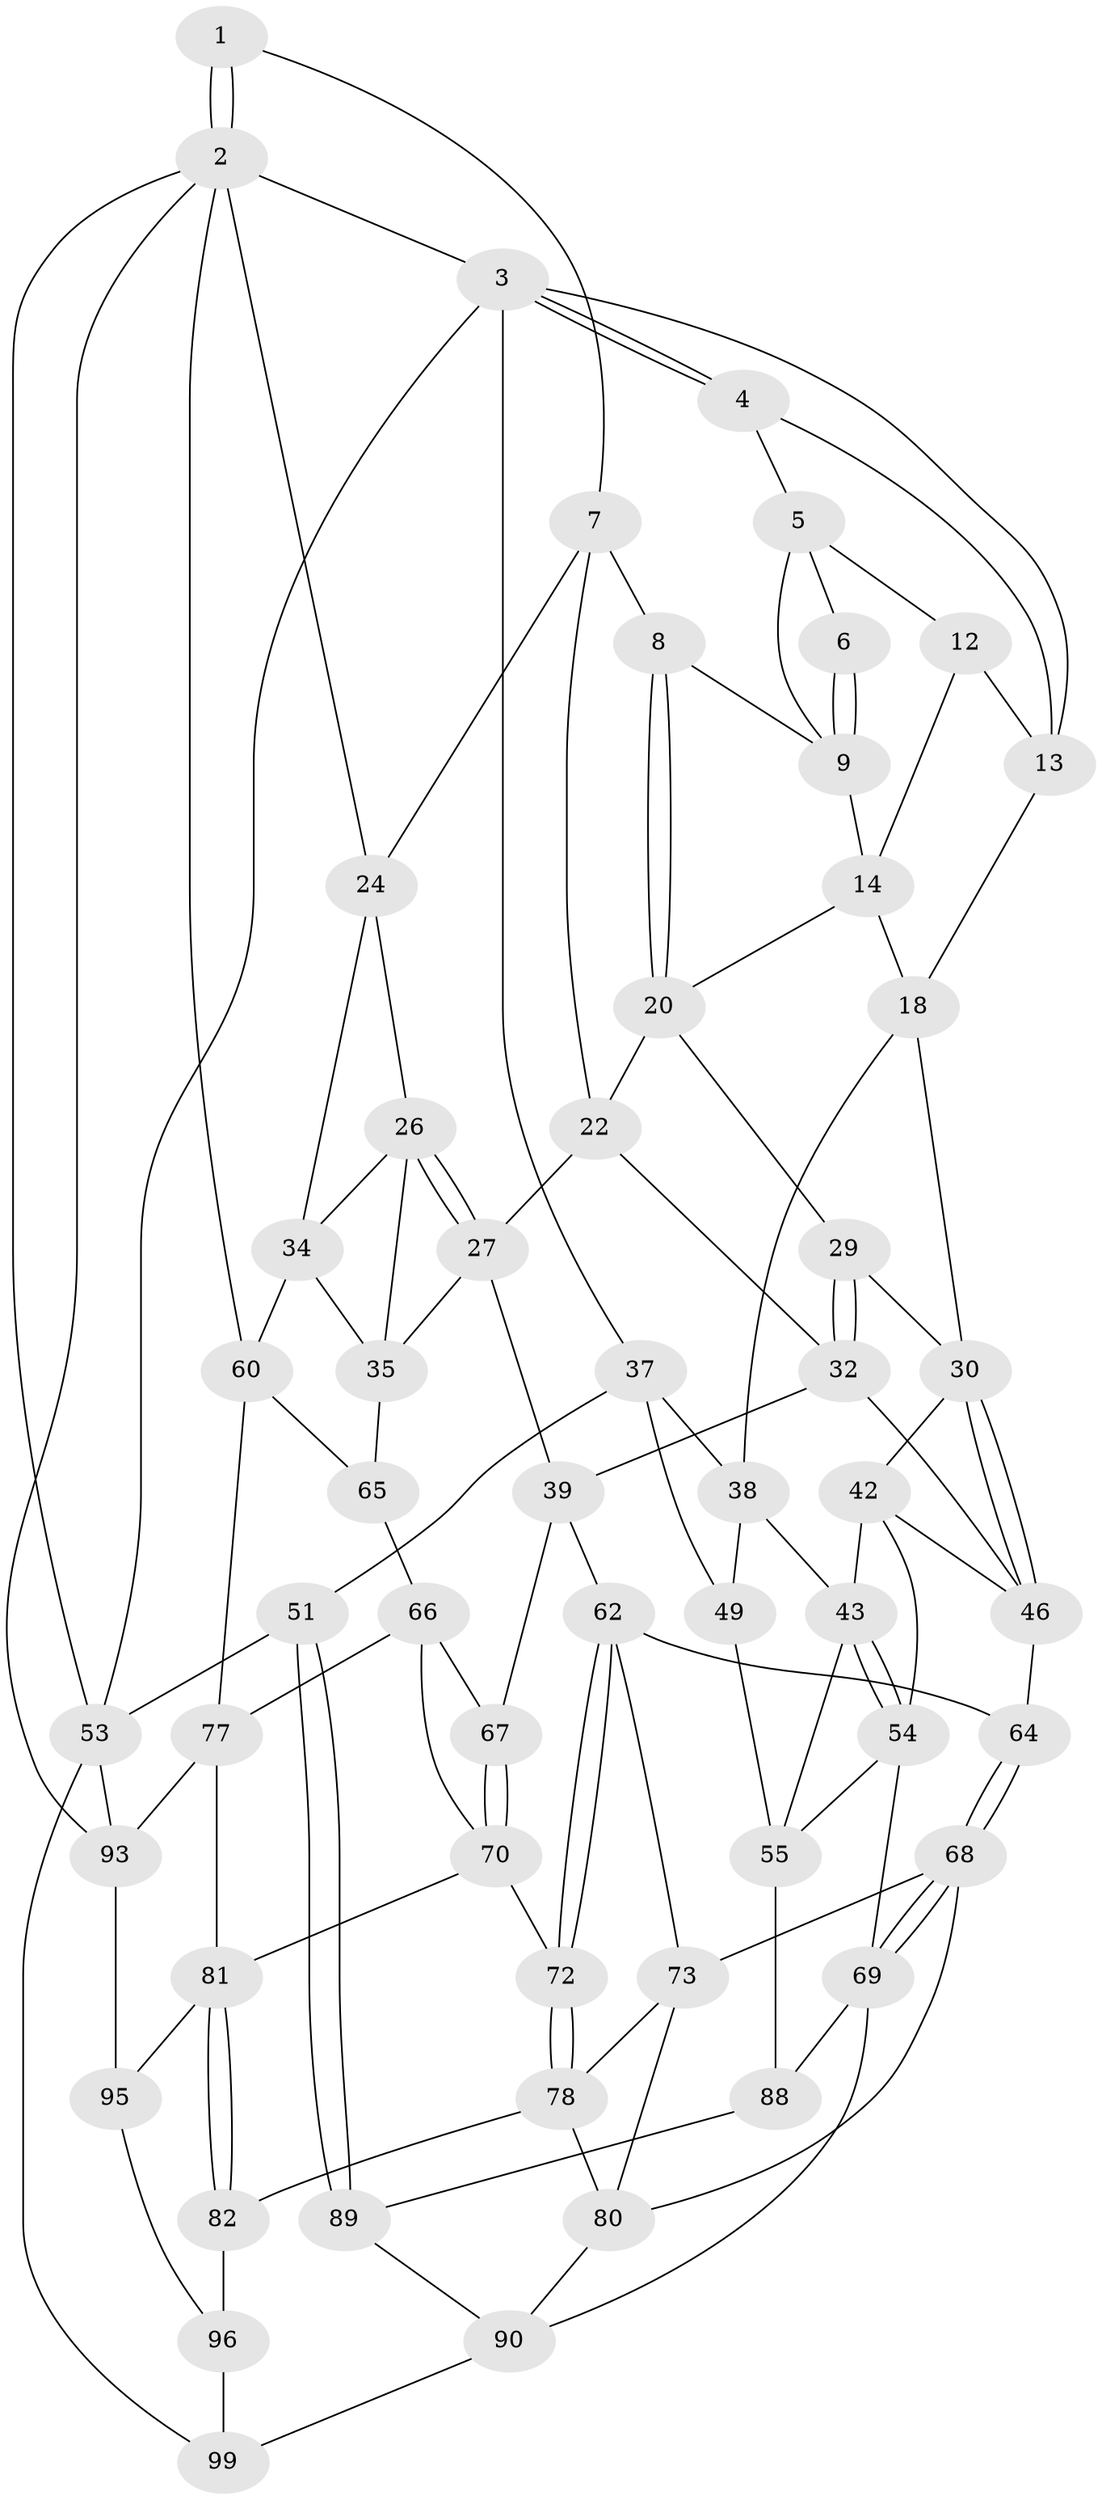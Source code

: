 // original degree distribution, {3: 0.02, 6: 0.24, 4: 0.26, 5: 0.48}
// Generated by graph-tools (version 1.1) at 2025/42/03/06/25 10:42:30]
// undirected, 57 vertices, 121 edges
graph export_dot {
graph [start="1"]
  node [color=gray90,style=filled];
  1 [pos="+0.5152089052351396+0"];
  2 [pos="+1+0",super="+59"];
  3 [pos="+0+0",super="+16"];
  4 [pos="+0.23721622238267975+0"];
  5 [pos="+0.29241902141767345+0",super="+11"];
  6 [pos="+0.49585942749766115+0"];
  7 [pos="+0.6361041487379152+0.10383760593256158",super="+21"];
  8 [pos="+0.5447589284866051+0.16482096962653042"];
  9 [pos="+0.4710159549861278+0.11791141103556126",super="+10"];
  12 [pos="+0.2585528146879065+0.15777443939225794"];
  13 [pos="+0.22015137135836538+0.1205927297107576",super="+17"];
  14 [pos="+0.40134762592611667+0.2253989419950187",super="+15"];
  18 [pos="+0.3484118906379705+0.2921457378013278",super="+19"];
  20 [pos="+0.5041258961631176+0.22791949546338205",super="+23"];
  22 [pos="+0.5760010240990311+0.2776991984681634",super="+28"];
  24 [pos="+0.743599533336827+0.16055432191932173",super="+25"];
  26 [pos="+0.7452629928510116+0.2812498951627193",super="+33"];
  27 [pos="+0.7396918127660049+0.29730486259388794",super="+36"];
  29 [pos="+0.49933115556128943+0.3596921289218974"];
  30 [pos="+0.4468708180367187+0.36353479712097786",super="+31"];
  32 [pos="+0.5730323219212309+0.4186436335058123",super="+41"];
  34 [pos="+1+0.2281917590400418",super="+57"];
  35 [pos="+0.9706079235662654+0.4277878187551877",super="+58"];
  37 [pos="+0+0",super="+50"];
  38 [pos="+0.12697528649437903+0.3183152084726251",super="+45"];
  39 [pos="+0.7024459169762144+0.45931886714380266",super="+40"];
  42 [pos="+0.3139552073603738+0.4311941932416805",super="+48"];
  43 [pos="+0.2678113925178775+0.4497794432068684",super="+44"];
  46 [pos="+0.4522265952229943+0.4915051943848909",super="+47"];
  49 [pos="+0.083327619515016+0.42893404825030335"];
  51 [pos="+0+0.6692785916028566",super="+52"];
  53 [pos="+0+1",super="+100"];
  54 [pos="+0.30688434829467787+0.6316984511766814",super="+61"];
  55 [pos="+0.2143061429631881+0.6365315408849569",super="+56"];
  60 [pos="+1+0.9476626372575774",super="+75"];
  62 [pos="+0.5941447790204334+0.5881818946900915",super="+63"];
  64 [pos="+0.46311483512745705+0.5736494439951504"];
  65 [pos="+0.8307681546834025+0.5550396734145222"];
  66 [pos="+0.8105818334705014+0.5569256531780657",super="+76"];
  67 [pos="+0.7420324790606915+0.504353735509159"];
  68 [pos="+0.32624179633121786+0.6592158474333947",super="+74"];
  69 [pos="+0.3237770291708088+0.6591729918747549",super="+87"];
  70 [pos="+0.668972025200759+0.6526019242441332",super="+71"];
  72 [pos="+0.6068321779320315+0.6266021949534297"];
  73 [pos="+0.47449436256099+0.6498215727215446",super="+79"];
  77 [pos="+0.7510290468271872+0.7145715761240445",super="+84"];
  78 [pos="+0.5425916808901085+0.6836220671851687",super="+83"];
  80 [pos="+0.4468184409828787+0.7321605173970598",super="+86"];
  81 [pos="+0.6049835755787334+0.7981142275176043",super="+85"];
  82 [pos="+0.5793762408198561+0.80571460415181",super="+97"];
  88 [pos="+0.11483369654987662+0.699615859339444"];
  89 [pos="+0.09590148940796804+0.7085974724572345",super="+92"];
  90 [pos="+0.3526129985266074+0.9369423925767881",super="+91"];
  93 [pos="+1+1",super="+94"];
  95 [pos="+0.6815469448927957+0.9395014296341184"];
  96 [pos="+0.6653992334088008+0.9366073728349325",super="+98"];
  99 [pos="+0.3495128792117286+1"];
  1 -- 2;
  1 -- 2;
  1 -- 7;
  2 -- 3;
  2 -- 24;
  2 -- 93;
  2 -- 60;
  2 -- 53;
  3 -- 4;
  3 -- 4;
  3 -- 53;
  3 -- 37;
  3 -- 13;
  4 -- 5;
  4 -- 13;
  5 -- 6;
  5 -- 9;
  5 -- 12;
  6 -- 9;
  6 -- 9;
  7 -- 8;
  7 -- 24;
  7 -- 22;
  8 -- 9;
  8 -- 20;
  8 -- 20;
  9 -- 14;
  12 -- 13;
  12 -- 14;
  13 -- 18;
  14 -- 20;
  14 -- 18;
  18 -- 38;
  18 -- 30;
  20 -- 29;
  20 -- 22;
  22 -- 32;
  22 -- 27;
  24 -- 26;
  24 -- 34;
  26 -- 27;
  26 -- 27;
  26 -- 35;
  26 -- 34;
  27 -- 35;
  27 -- 39;
  29 -- 30;
  29 -- 32;
  29 -- 32;
  30 -- 46;
  30 -- 46;
  30 -- 42;
  32 -- 46;
  32 -- 39;
  34 -- 35;
  34 -- 60;
  35 -- 65;
  37 -- 38;
  37 -- 49;
  37 -- 51;
  38 -- 49;
  38 -- 43;
  39 -- 67;
  39 -- 62;
  42 -- 43;
  42 -- 54;
  42 -- 46;
  43 -- 54;
  43 -- 54;
  43 -- 55;
  46 -- 64;
  49 -- 55;
  51 -- 89 [weight=2];
  51 -- 89;
  51 -- 53;
  53 -- 99;
  53 -- 93;
  54 -- 69;
  54 -- 55;
  55 -- 88;
  60 -- 65;
  60 -- 77;
  62 -- 72;
  62 -- 72;
  62 -- 64;
  62 -- 73;
  64 -- 68;
  64 -- 68;
  65 -- 66;
  66 -- 67;
  66 -- 77;
  66 -- 70;
  67 -- 70;
  67 -- 70;
  68 -- 69;
  68 -- 69;
  68 -- 80;
  68 -- 73;
  69 -- 88;
  69 -- 90;
  70 -- 72;
  70 -- 81;
  72 -- 78;
  72 -- 78;
  73 -- 80;
  73 -- 78;
  77 -- 93;
  77 -- 81;
  78 -- 80;
  78 -- 82;
  80 -- 90;
  81 -- 82;
  81 -- 82;
  81 -- 95;
  82 -- 96 [weight=2];
  88 -- 89;
  89 -- 90;
  90 -- 99;
  93 -- 95;
  95 -- 96;
  96 -- 99;
}
